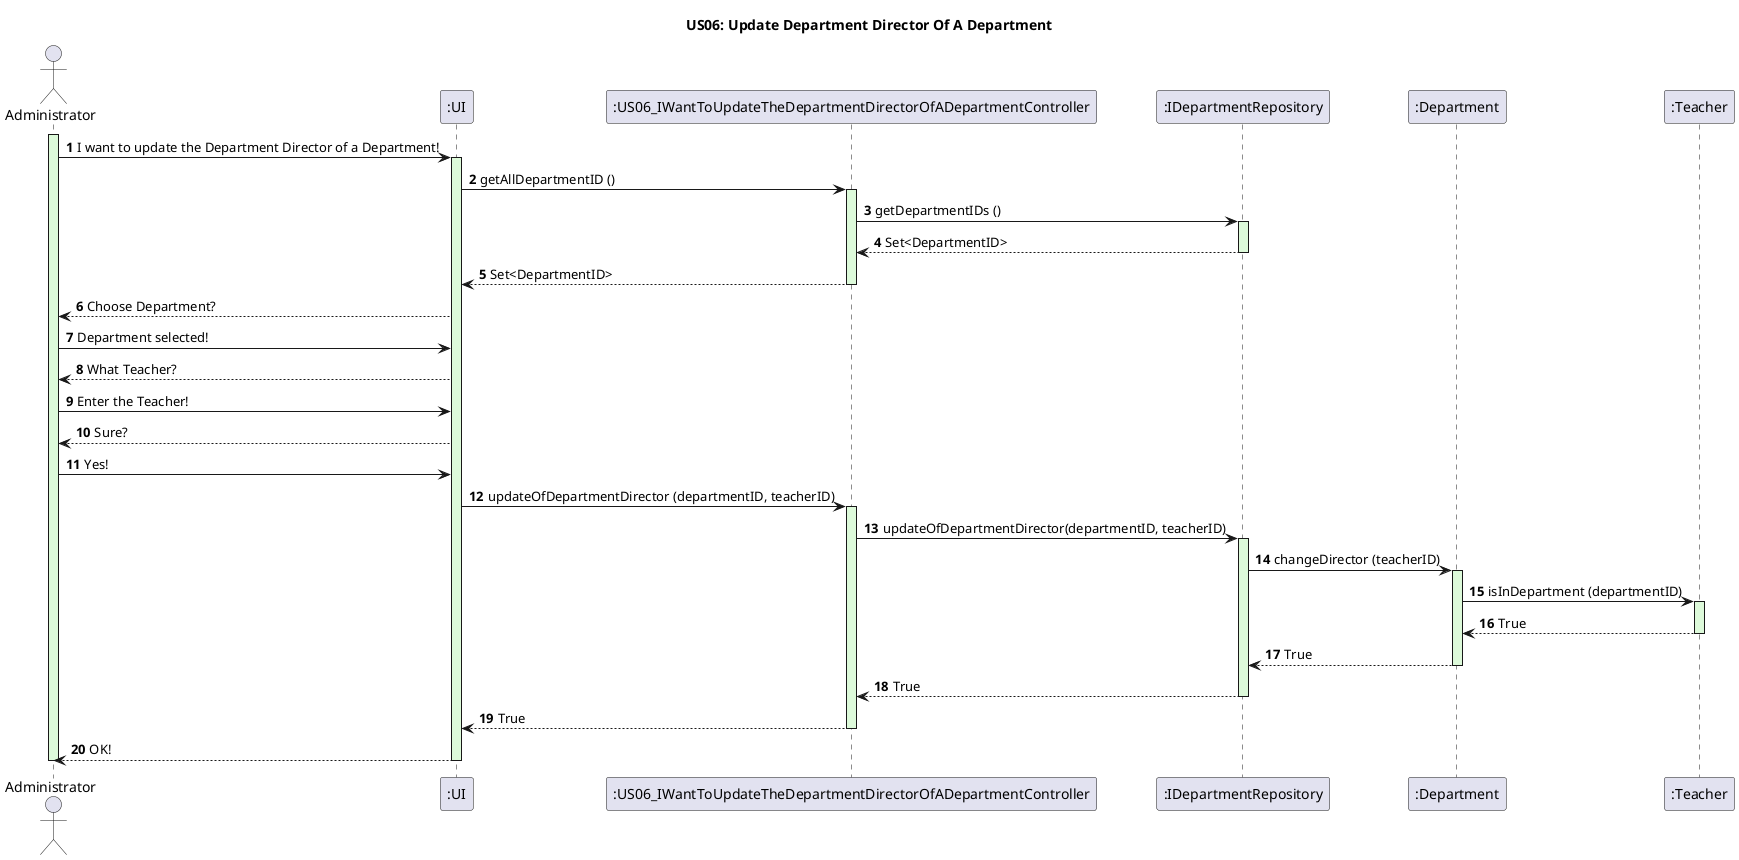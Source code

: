 @startuml
autonumber

title US06: Update Department Director Of A Department
actor Administrator
participant ":UI" as UI
participant ":US06_IWantToUpdateTheDepartmentDirectorOfADepartmentController" as Controller
participant ":IDepartmentRepository" as IDepartmentRepository
participant ":Department" as Department
participant ":Teacher" as Teacher


activate Administrator #ddfada
Administrator -> UI: I want to update the Department Director of a Department!
activate UI #ddfada

UI -> Controller: getAllDepartmentID ()
activate Controller #ddfada

Controller -> IDepartmentRepository: getDepartmentIDs ()
activate IDepartmentRepository #ddfada
IDepartmentRepository --> Controller: Set<DepartmentID>
deactivate IDepartmentRepository

Controller --> UI: Set<DepartmentID>
deactivate Controller


UI --> Administrator: Choose Department?
Administrator -> UI: Department selected!
UI --> Administrator: What Teacher?
Administrator -> UI: Enter the Teacher!
UI --> Administrator: Sure?
Administrator -> UI: Yes!


UI -> Controller :  updateOfDepartmentDirector (departmentID, teacherID)
activate Controller #ddfada

Controller -> IDepartmentRepository: updateOfDepartmentDirector(departmentID, teacherID)
activate IDepartmentRepository  #ddfada

IDepartmentRepository -> Department: changeDirector (teacherID)
activate Department #ddfada
Department -> Teacher: isInDepartment (departmentID)
activate Teacher #ddfada
Teacher --> Department: True
deactivate Teacher
Department --> IDepartmentRepository: True
deactivate Department
IDepartmentRepository --> Controller: True
deactivate IDepartmentRepository
Controller --> UI: True
deactivate Controller


UI --> Administrator: OK!
deactivate UI
deactivate Administrator


@enduml